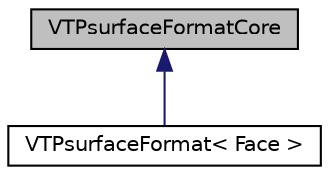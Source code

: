 digraph "VTPsurfaceFormatCore"
{
  bgcolor="transparent";
  edge [fontname="Helvetica",fontsize="10",labelfontname="Helvetica",labelfontsize="10"];
  node [fontname="Helvetica",fontsize="10",shape=record];
  Node1 [label="VTPsurfaceFormatCore",height=0.2,width=0.4,color="black", fillcolor="grey75", style="filled" fontcolor="black"];
  Node1 -> Node2 [dir="back",color="midnightblue",fontsize="10",style="solid",fontname="Helvetica"];
  Node2 [label="VTPsurfaceFormat\< Face \>",height=0.2,width=0.4,color="black",URL="$classFoam_1_1fileFormats_1_1VTPsurfaceFormat.html",tooltip="Write surfaces in VTP (xml) format. The default format is INLINE_BASE64. "];
}
